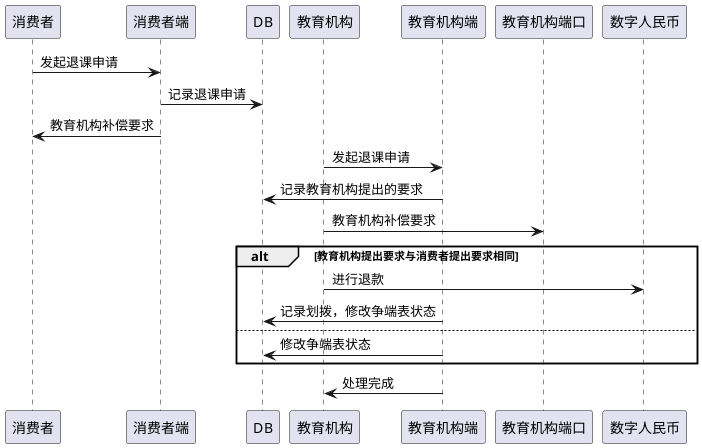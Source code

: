 @startuml 退课
消费者 -> 消费者端: 发起退课申请
消费者端 -> DB: 记录退课申请
消费者端 -> 消费者: 教育机构补偿要求
教育机构 -> 教育机构端: 发起退课申请
教育机构端 -> DB: 记录教育机构提出的要求
教育机构 -> 教育机构端口: 教育机构补偿要求
alt 教育机构提出要求与消费者提出要求相同
教育机构 -> 数字人民币 : 进行退款
教育机构端 -> DB: 记录划拨，修改争端表状态
else 
教育机构端 -> DB:修改争端表状态
end
教育机构端 -> 教育机构: 处理完成
@enduml    